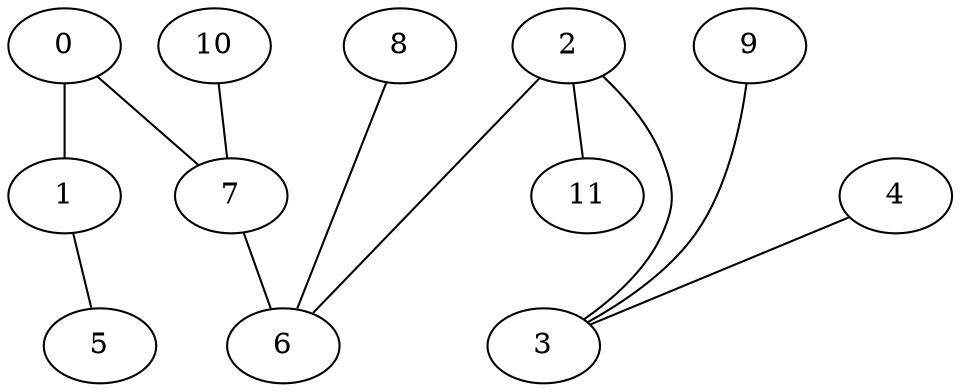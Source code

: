 strict graph {


	"10" [  weight=0 ];

	"10" -- "7" [  weight=0 ];

	"8" [  weight=0 ];

	"8" -- "6" [  weight=0 ];

	"1" [  weight=0 ];

	"1" [  weight=0 ];

	"1" -- "5" [  weight=0 ];

	"9" [  weight=0 ];

	"9" -- "3" [  weight=0 ];

	"2" [  weight=0 ];

	"2" -- "3" [  weight=0 ];

	"2" -- "11" [  weight=0 ];

	"2" -- "6" [  weight=0 ];

	"5" [  weight=0 ];

	"5" -- "1" [  weight=0 ];

	"4" [  weight=0 ];

	"4" -- "3" [  weight=0 ];

	"11" [  weight=0 ];

	"11" -- "2" [  weight=0 ];

	"0" [  weight=0 ];

	"0" -- "7" [  weight=0 ];

	"0" -- "1" [  weight=0 ];

	"3" [  weight=0 ];

	"3" -- "4" [  weight=0 ];

	"3" -- "9" [  weight=0 ];

	"3" -- "2" [  weight=0 ];

	"7" [  weight=0 ];

	"7" -- "6" [  weight=0 ];

	"7" -- "10" [  weight=0 ];

	"7" [  weight=0 ];

	"6" [  weight=0 ];

	"6" -- "2" [  weight=0 ];

	"6" -- "7" [  weight=0 ];

	"6" -- "8" [  weight=0 ];

}
